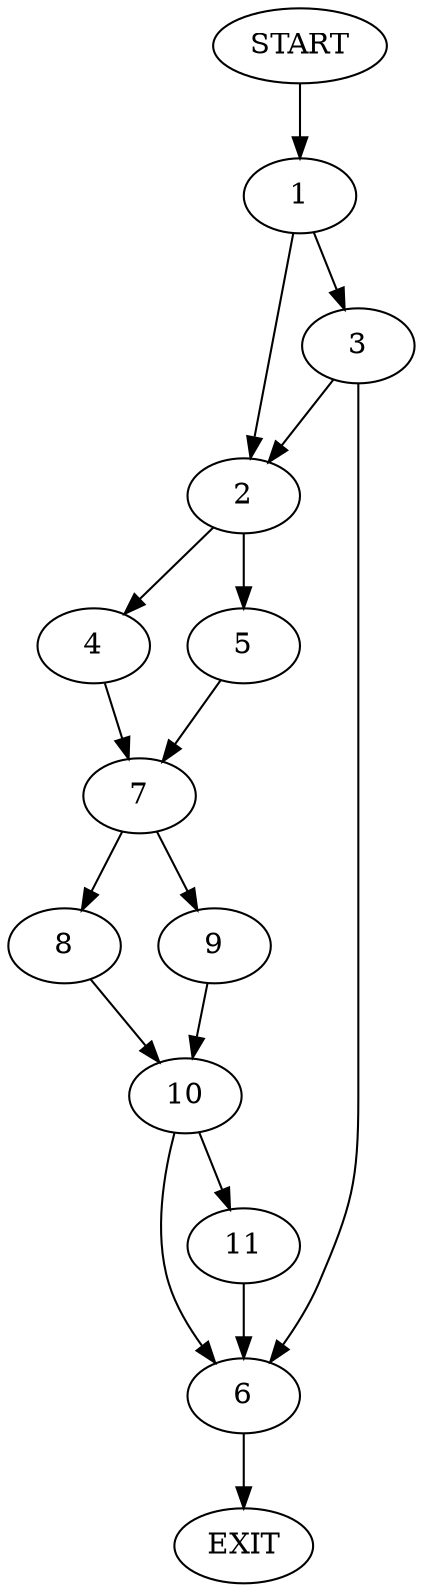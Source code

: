 digraph {
0 [label="START"]
12 [label="EXIT"]
0 -> 1
1 -> 2
1 -> 3
2 -> 4
2 -> 5
3 -> 6
3 -> 2
6 -> 12
5 -> 7
4 -> 7
7 -> 8
7 -> 9
8 -> 10
9 -> 10
10 -> 6
10 -> 11
11 -> 6
}
